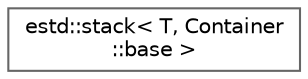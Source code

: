 digraph "Graphical Class Hierarchy"
{
 // LATEX_PDF_SIZE
  bgcolor="transparent";
  edge [fontname=Helvetica,fontsize=10,labelfontname=Helvetica,labelfontsize=10];
  node [fontname=Helvetica,fontsize=10,shape=box,height=0.2,width=0.4];
  rankdir="LR";
  Node0 [id="Node000000",label="estd::stack\< T, Container\l::base \>",height=0.2,width=0.4,color="grey40", fillcolor="white", style="filled",URL="$db/df3/classestd_1_1stack.html",tooltip=" "];
}
